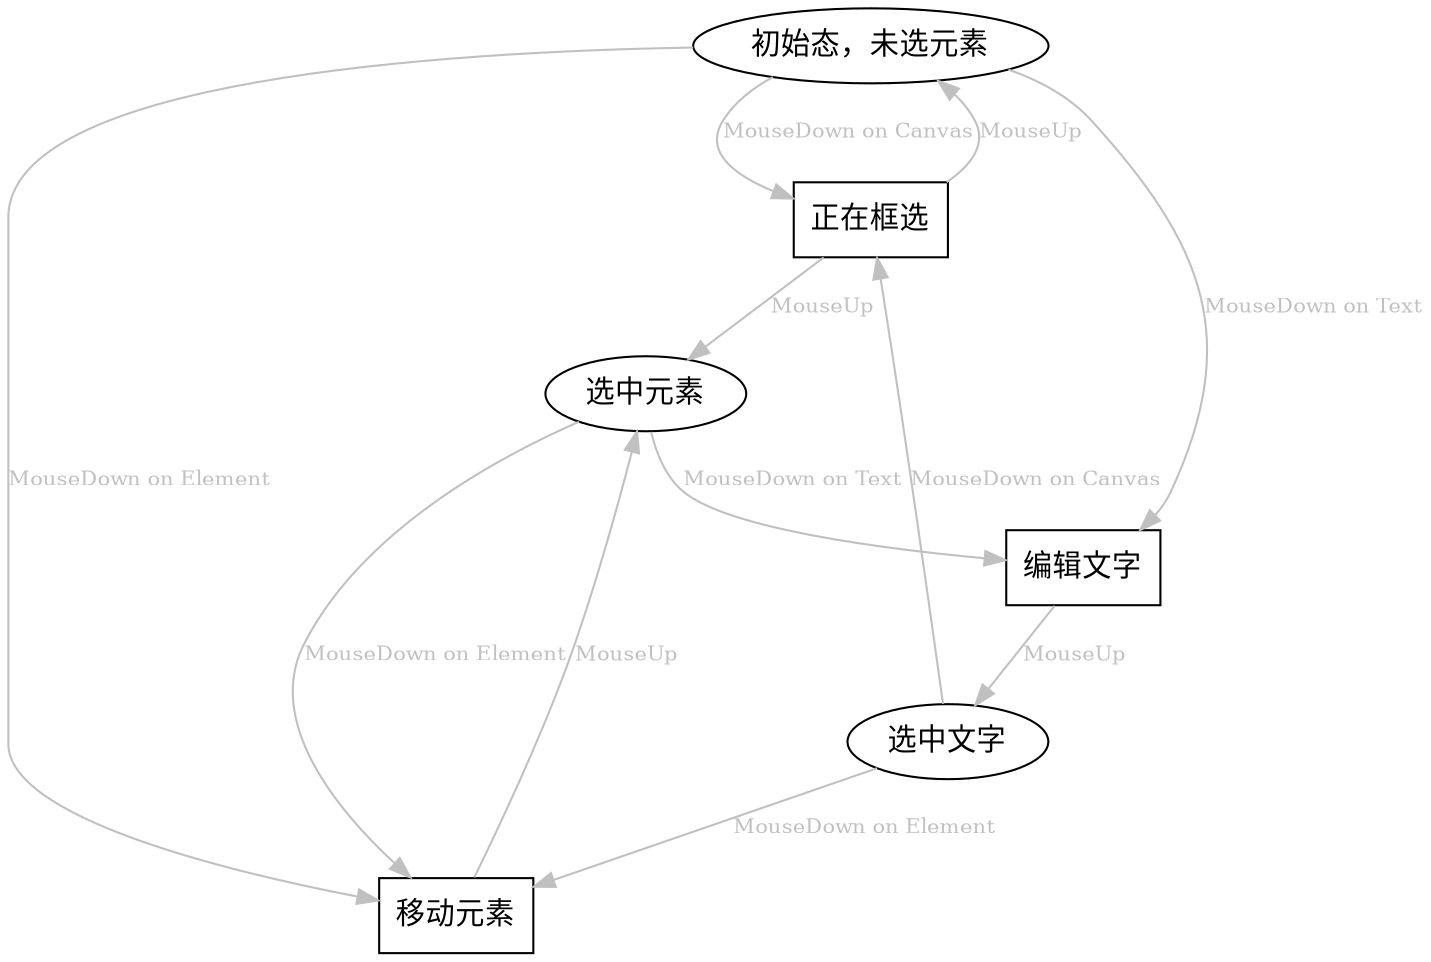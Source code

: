 digraph G {
	node [shape=ellipse]; 
	edge [fontsize=10, color=gray, fontcolor=gray]

	S0 [
	 label= "初始态，未选元素"
	]
	S1 [
	 label= "选中元素"
	]
	S_T [label = "选中文字"]

	node [shape=record]; 
	Selecting[
		label="正在框选"
	]
	E0 [label="编辑文字"]

	M1[label="移动元素"]

	{S0,S1,S_T} -> M1 [label="MouseDown on Element"]
	M1->S1 [label="MouseUp"]
		
	{S0,S_T} -> Selecting [label="MouseDown on Canvas"]
	Selecting-> {S0,S1} [label="MouseUp"]
	{S0,S1} -> E0 [label="MouseDown on Text"]
	E0-> S_T [label="MouseUp"]

}